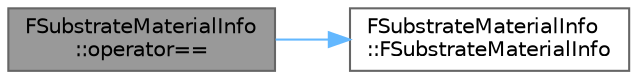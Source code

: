 digraph "FSubstrateMaterialInfo::operator=="
{
 // INTERACTIVE_SVG=YES
 // LATEX_PDF_SIZE
  bgcolor="transparent";
  edge [fontname=Helvetica,fontsize=10,labelfontname=Helvetica,labelfontsize=10];
  node [fontname=Helvetica,fontsize=10,shape=box,height=0.2,width=0.4];
  rankdir="LR";
  Node1 [id="Node000001",label="FSubstrateMaterialInfo\l::operator==",height=0.2,width=0.4,color="gray40", fillcolor="grey60", style="filled", fontcolor="black",tooltip=" "];
  Node1 -> Node2 [id="edge1_Node000001_Node000002",color="steelblue1",style="solid",tooltip=" "];
  Node2 [id="Node000002",label="FSubstrateMaterialInfo\l::FSubstrateMaterialInfo",height=0.2,width=0.4,color="grey40", fillcolor="white", style="filled",URL="$d0/de7/structFSubstrateMaterialInfo.html#a9884fb38edbaca802643be7d1b96cad6",tooltip=" "];
}
